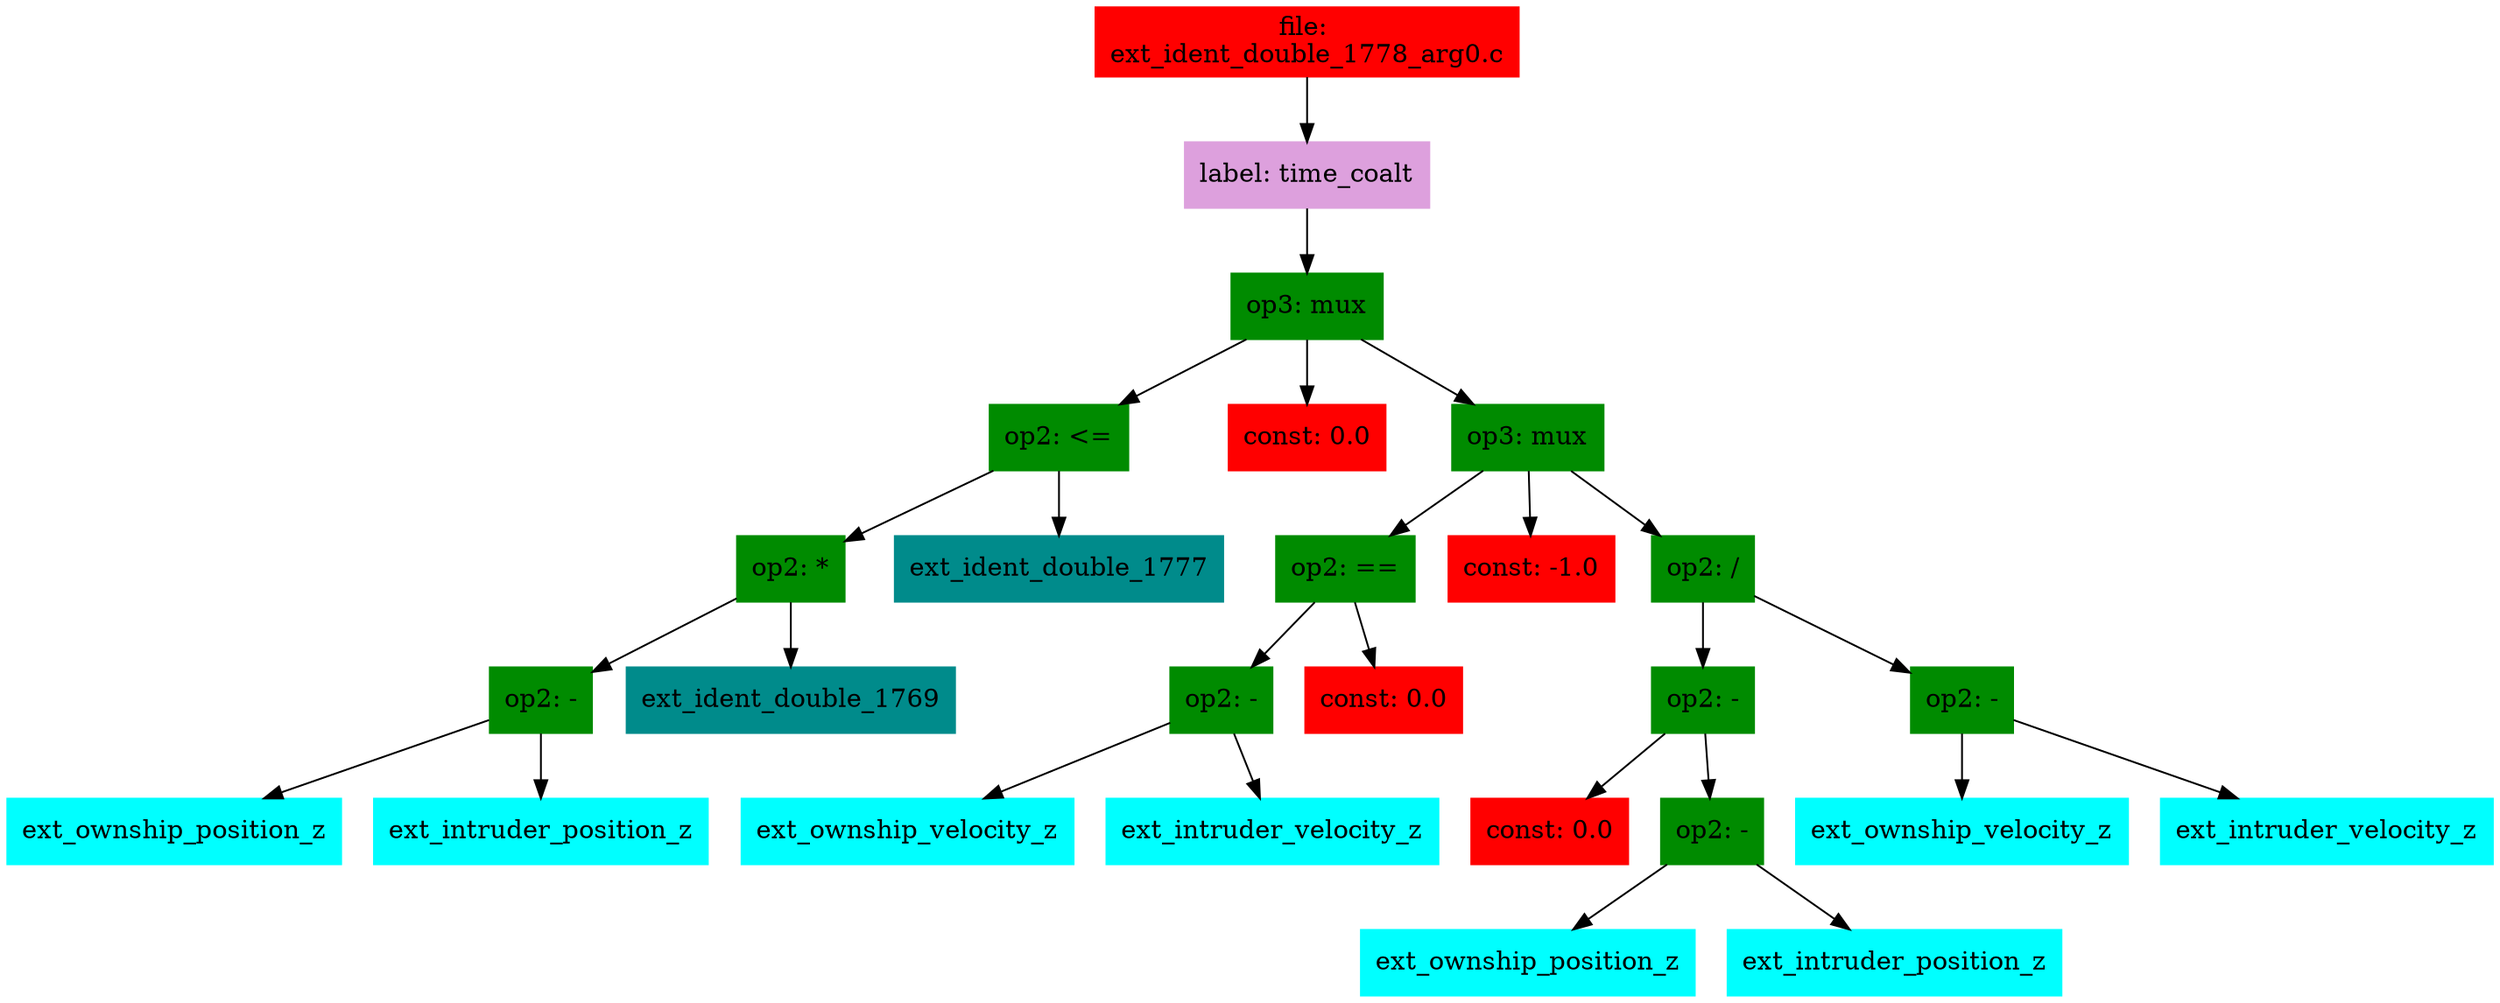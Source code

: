 digraph G {
node [shape=box]

0 [label="file: 
ext_ident_double_1778_arg0.c",color=red, style=filled]
1 [label="label: time_coalt",color=plum, style=filled]
0 -> 1
2 [label="op3: mux",color=green4, style=filled]
1 -> 2
3 [label="op2: <=",color=green4, style=filled]
2 -> 3
4 [label="op2: *",color=green4, style=filled]
3 -> 4
5 [label="op2: -",color=green4, style=filled]
4 -> 5
6 [label="ext_ownship_position_z",color=cyan1, style=filled]
5 -> 6
7 [label="ext_intruder_position_z",color=cyan1, style=filled]
5 -> 7
8 [label="ext_ident_double_1769",color=cyan4, style=filled]
4 -> 8
14 [label="ext_ident_double_1777",color=cyan4, style=filled]
3 -> 14
304 [label="const: 0.0",color=red1, style=filled]
2 -> 304
305 [label="op3: mux",color=green4, style=filled]
2 -> 305
306 [label="op2: ==",color=green4, style=filled]
305 -> 306
307 [label="op2: -",color=green4, style=filled]
306 -> 307
308 [label="ext_ownship_velocity_z",color=cyan1, style=filled]
307 -> 308
309 [label="ext_intruder_velocity_z",color=cyan1, style=filled]
307 -> 309
310 [label="const: 0.0",color=red1, style=filled]
306 -> 310
311 [label="const: -1.0",color=red1, style=filled]
305 -> 311
312 [label="op2: /",color=green4, style=filled]
305 -> 312
313 [label="op2: -",color=green4, style=filled]
312 -> 313
314 [label="const: 0.0",color=red1, style=filled]
313 -> 314
315 [label="op2: -",color=green4, style=filled]
313 -> 315
316 [label="ext_ownship_position_z",color=cyan1, style=filled]
315 -> 316
317 [label="ext_intruder_position_z",color=cyan1, style=filled]
315 -> 317
318 [label="op2: -",color=green4, style=filled]
312 -> 318
319 [label="ext_ownship_velocity_z",color=cyan1, style=filled]
318 -> 319
320 [label="ext_intruder_velocity_z",color=cyan1, style=filled]
318 -> 320


}

